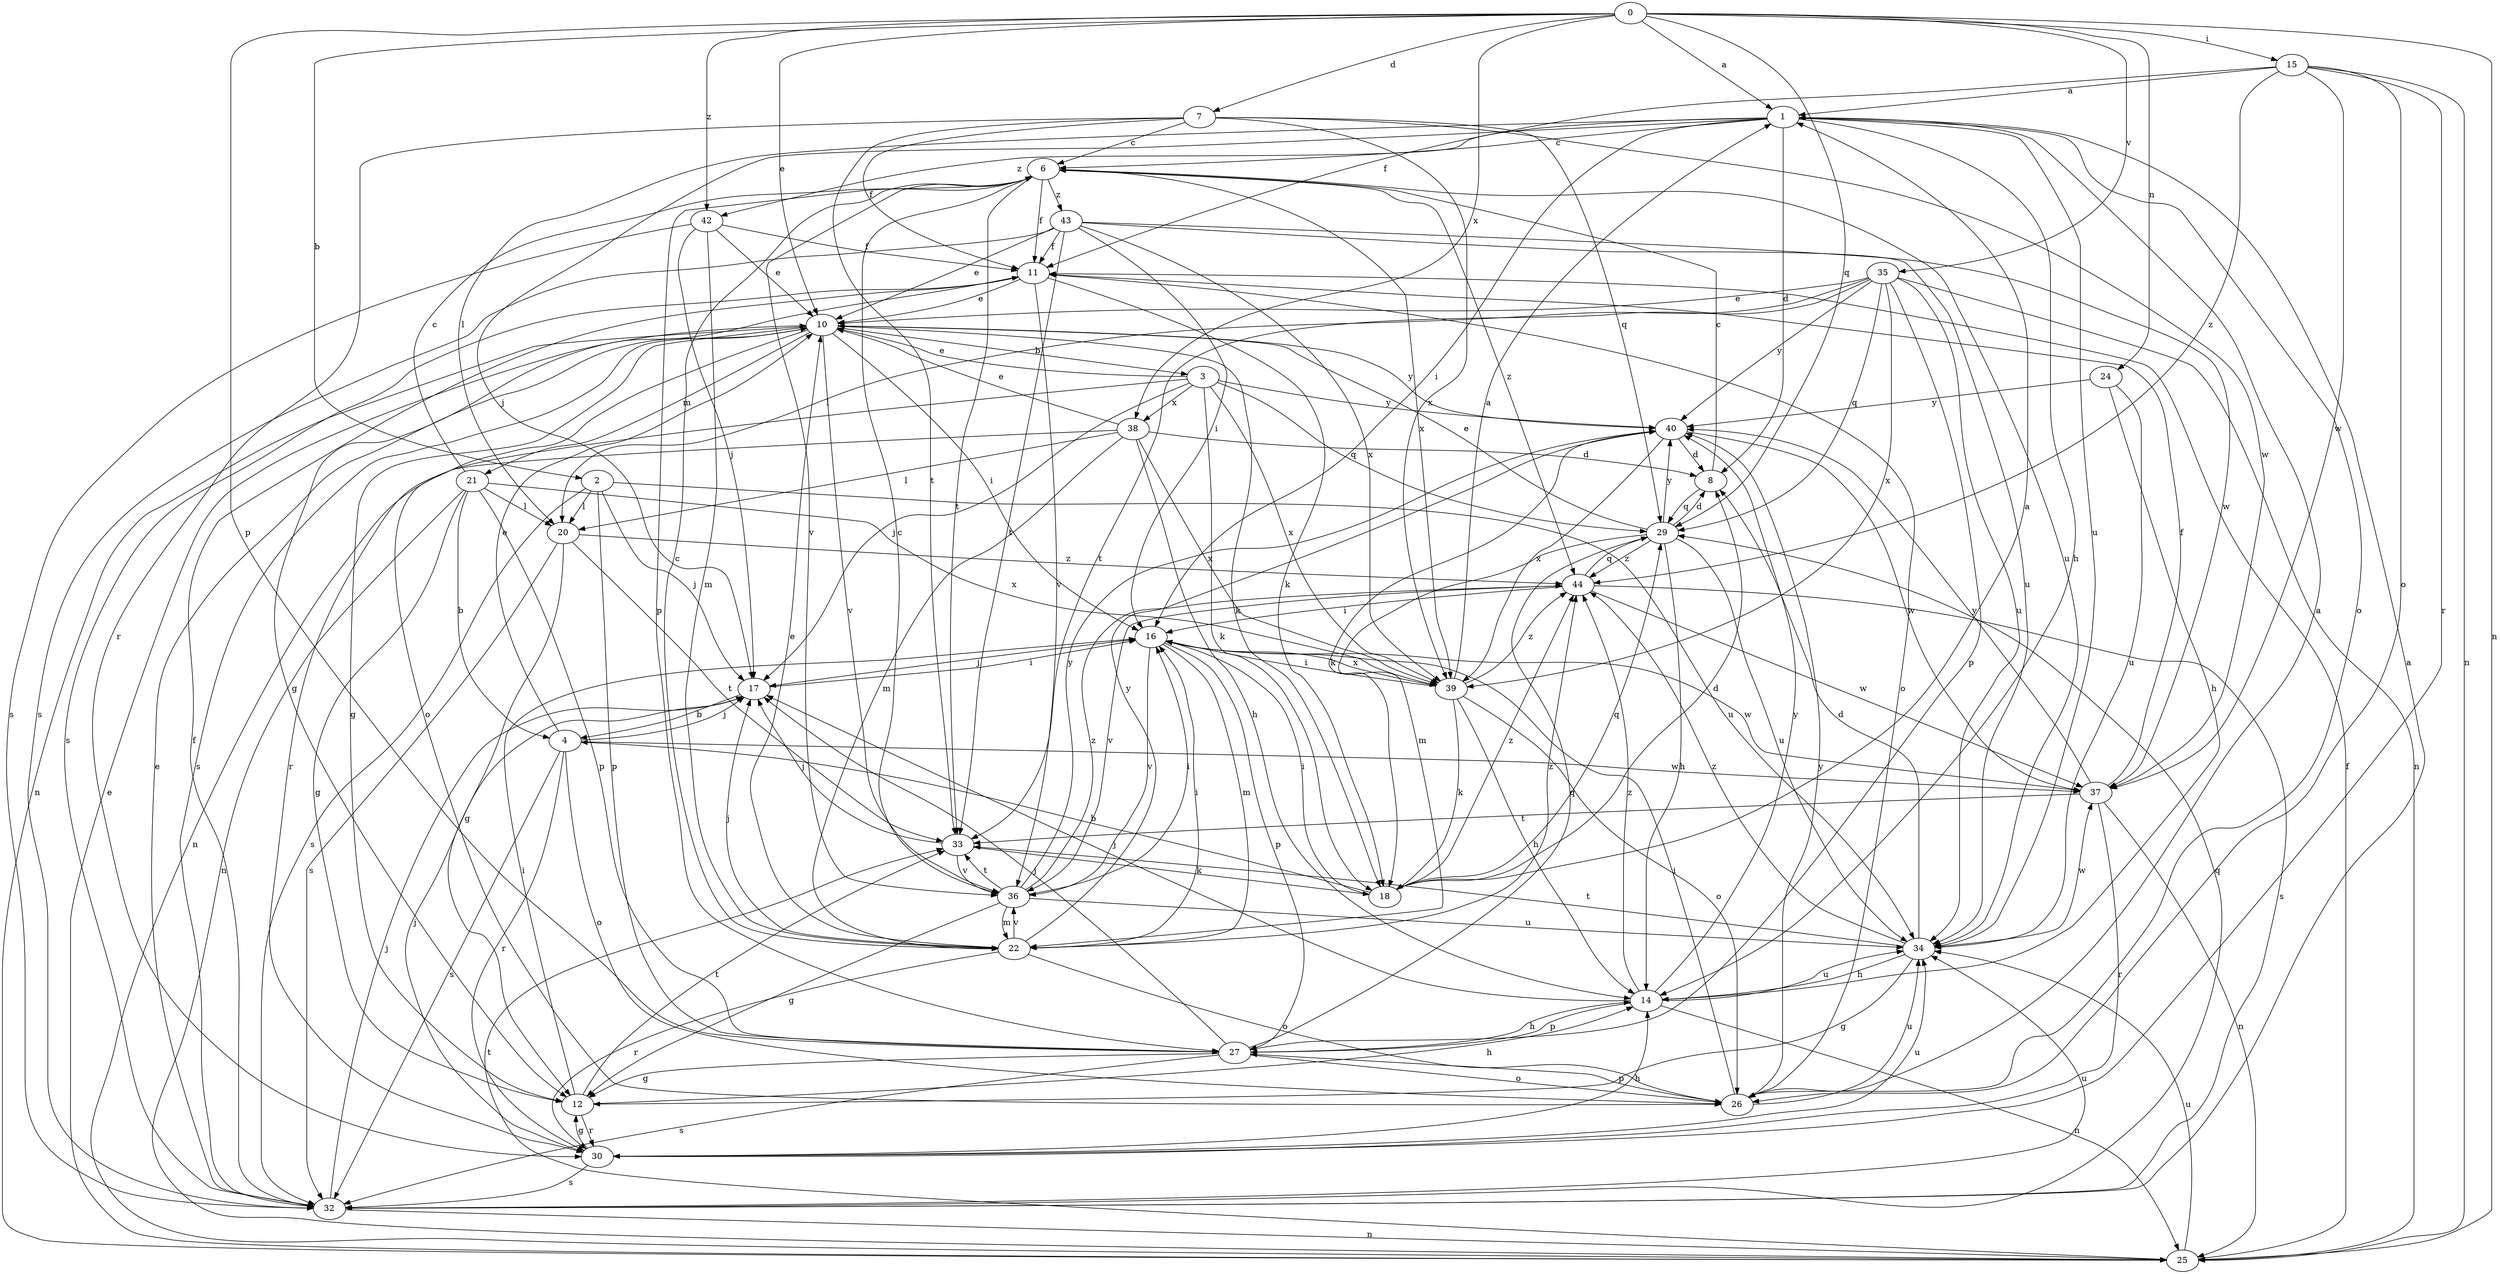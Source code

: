 strict digraph  {
0;
1;
2;
3;
4;
6;
7;
8;
10;
11;
12;
14;
15;
16;
17;
18;
20;
21;
22;
24;
25;
26;
27;
29;
30;
32;
33;
34;
35;
36;
37;
38;
39;
40;
42;
43;
44;
0 -> 1  [label=a];
0 -> 2  [label=b];
0 -> 7  [label=d];
0 -> 10  [label=e];
0 -> 15  [label=i];
0 -> 24  [label=n];
0 -> 25  [label=n];
0 -> 27  [label=p];
0 -> 29  [label=q];
0 -> 35  [label=v];
0 -> 38  [label=x];
0 -> 42  [label=z];
1 -> 6  [label=c];
1 -> 8  [label=d];
1 -> 14  [label=h];
1 -> 16  [label=i];
1 -> 17  [label=j];
1 -> 20  [label=l];
1 -> 26  [label=o];
1 -> 34  [label=u];
1 -> 42  [label=z];
2 -> 17  [label=j];
2 -> 20  [label=l];
2 -> 27  [label=p];
2 -> 32  [label=s];
2 -> 34  [label=u];
3 -> 10  [label=e];
3 -> 17  [label=j];
3 -> 18  [label=k];
3 -> 29  [label=q];
3 -> 30  [label=r];
3 -> 38  [label=x];
3 -> 39  [label=x];
3 -> 40  [label=y];
4 -> 10  [label=e];
4 -> 17  [label=j];
4 -> 26  [label=o];
4 -> 30  [label=r];
4 -> 32  [label=s];
4 -> 37  [label=w];
6 -> 11  [label=f];
6 -> 27  [label=p];
6 -> 33  [label=t];
6 -> 34  [label=u];
6 -> 36  [label=v];
6 -> 39  [label=x];
6 -> 43  [label=z];
6 -> 44  [label=z];
7 -> 6  [label=c];
7 -> 11  [label=f];
7 -> 29  [label=q];
7 -> 30  [label=r];
7 -> 33  [label=t];
7 -> 37  [label=w];
7 -> 39  [label=x];
8 -> 6  [label=c];
8 -> 29  [label=q];
10 -> 3  [label=b];
10 -> 12  [label=g];
10 -> 16  [label=i];
10 -> 18  [label=k];
10 -> 21  [label=m];
10 -> 25  [label=n];
10 -> 26  [label=o];
10 -> 32  [label=s];
10 -> 36  [label=v];
10 -> 40  [label=y];
11 -> 10  [label=e];
11 -> 12  [label=g];
11 -> 18  [label=k];
11 -> 26  [label=o];
11 -> 32  [label=s];
11 -> 36  [label=v];
12 -> 14  [label=h];
12 -> 16  [label=i];
12 -> 30  [label=r];
12 -> 33  [label=t];
14 -> 17  [label=j];
14 -> 25  [label=n];
14 -> 27  [label=p];
14 -> 34  [label=u];
14 -> 40  [label=y];
14 -> 44  [label=z];
15 -> 1  [label=a];
15 -> 11  [label=f];
15 -> 25  [label=n];
15 -> 26  [label=o];
15 -> 30  [label=r];
15 -> 37  [label=w];
15 -> 44  [label=z];
16 -> 17  [label=j];
16 -> 22  [label=m];
16 -> 27  [label=p];
16 -> 36  [label=v];
16 -> 37  [label=w];
16 -> 39  [label=x];
17 -> 4  [label=b];
17 -> 16  [label=i];
18 -> 1  [label=a];
18 -> 4  [label=b];
18 -> 8  [label=d];
18 -> 16  [label=i];
18 -> 29  [label=q];
18 -> 44  [label=z];
20 -> 12  [label=g];
20 -> 32  [label=s];
20 -> 33  [label=t];
20 -> 44  [label=z];
21 -> 4  [label=b];
21 -> 6  [label=c];
21 -> 12  [label=g];
21 -> 20  [label=l];
21 -> 25  [label=n];
21 -> 27  [label=p];
21 -> 39  [label=x];
22 -> 6  [label=c];
22 -> 10  [label=e];
22 -> 16  [label=i];
22 -> 17  [label=j];
22 -> 26  [label=o];
22 -> 30  [label=r];
22 -> 36  [label=v];
22 -> 40  [label=y];
22 -> 44  [label=z];
24 -> 14  [label=h];
24 -> 34  [label=u];
24 -> 40  [label=y];
25 -> 10  [label=e];
25 -> 11  [label=f];
25 -> 33  [label=t];
25 -> 34  [label=u];
26 -> 1  [label=a];
26 -> 16  [label=i];
26 -> 27  [label=p];
26 -> 34  [label=u];
26 -> 40  [label=y];
27 -> 12  [label=g];
27 -> 14  [label=h];
27 -> 17  [label=j];
27 -> 26  [label=o];
27 -> 29  [label=q];
27 -> 32  [label=s];
29 -> 8  [label=d];
29 -> 10  [label=e];
29 -> 14  [label=h];
29 -> 22  [label=m];
29 -> 34  [label=u];
29 -> 40  [label=y];
29 -> 44  [label=z];
30 -> 12  [label=g];
30 -> 14  [label=h];
30 -> 17  [label=j];
30 -> 32  [label=s];
30 -> 34  [label=u];
32 -> 1  [label=a];
32 -> 10  [label=e];
32 -> 11  [label=f];
32 -> 17  [label=j];
32 -> 25  [label=n];
32 -> 29  [label=q];
32 -> 34  [label=u];
33 -> 17  [label=j];
33 -> 18  [label=k];
33 -> 36  [label=v];
34 -> 8  [label=d];
34 -> 12  [label=g];
34 -> 14  [label=h];
34 -> 33  [label=t];
34 -> 37  [label=w];
34 -> 44  [label=z];
35 -> 10  [label=e];
35 -> 20  [label=l];
35 -> 25  [label=n];
35 -> 27  [label=p];
35 -> 29  [label=q];
35 -> 33  [label=t];
35 -> 34  [label=u];
35 -> 39  [label=x];
35 -> 40  [label=y];
36 -> 6  [label=c];
36 -> 12  [label=g];
36 -> 16  [label=i];
36 -> 22  [label=m];
36 -> 33  [label=t];
36 -> 34  [label=u];
36 -> 40  [label=y];
36 -> 44  [label=z];
37 -> 11  [label=f];
37 -> 25  [label=n];
37 -> 30  [label=r];
37 -> 33  [label=t];
37 -> 40  [label=y];
38 -> 8  [label=d];
38 -> 10  [label=e];
38 -> 14  [label=h];
38 -> 20  [label=l];
38 -> 22  [label=m];
38 -> 25  [label=n];
38 -> 39  [label=x];
39 -> 1  [label=a];
39 -> 14  [label=h];
39 -> 16  [label=i];
39 -> 18  [label=k];
39 -> 26  [label=o];
39 -> 44  [label=z];
40 -> 8  [label=d];
40 -> 18  [label=k];
40 -> 37  [label=w];
40 -> 39  [label=x];
42 -> 10  [label=e];
42 -> 11  [label=f];
42 -> 17  [label=j];
42 -> 22  [label=m];
42 -> 32  [label=s];
43 -> 10  [label=e];
43 -> 11  [label=f];
43 -> 16  [label=i];
43 -> 32  [label=s];
43 -> 33  [label=t];
43 -> 34  [label=u];
43 -> 37  [label=w];
43 -> 39  [label=x];
44 -> 16  [label=i];
44 -> 29  [label=q];
44 -> 32  [label=s];
44 -> 36  [label=v];
44 -> 37  [label=w];
}
